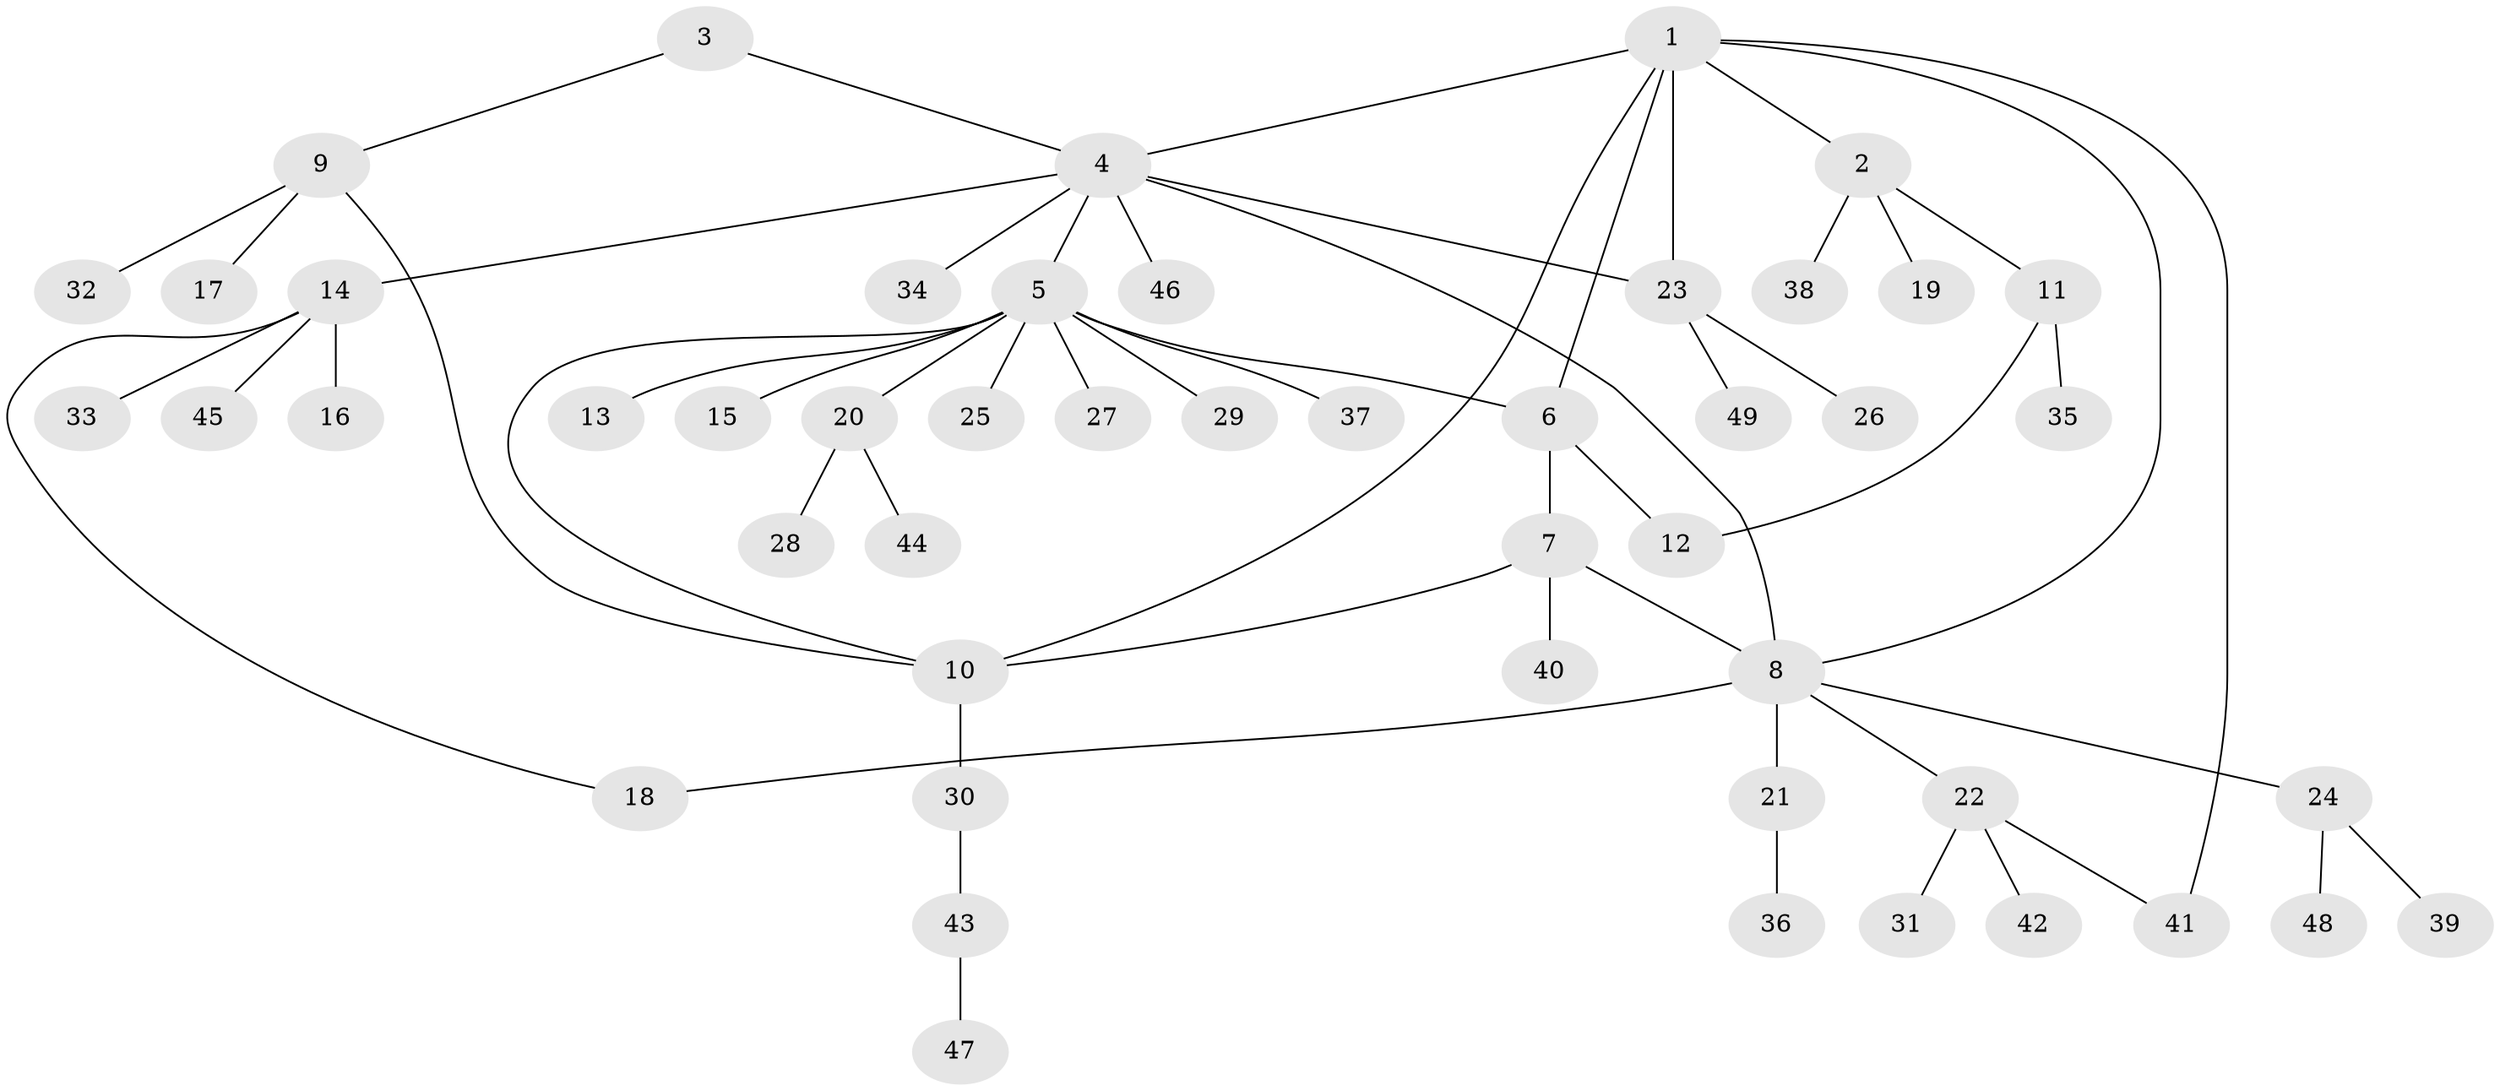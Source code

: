 // Generated by graph-tools (version 1.1) at 2025/50/03/09/25 03:50:33]
// undirected, 49 vertices, 58 edges
graph export_dot {
graph [start="1"]
  node [color=gray90,style=filled];
  1;
  2;
  3;
  4;
  5;
  6;
  7;
  8;
  9;
  10;
  11;
  12;
  13;
  14;
  15;
  16;
  17;
  18;
  19;
  20;
  21;
  22;
  23;
  24;
  25;
  26;
  27;
  28;
  29;
  30;
  31;
  32;
  33;
  34;
  35;
  36;
  37;
  38;
  39;
  40;
  41;
  42;
  43;
  44;
  45;
  46;
  47;
  48;
  49;
  1 -- 2;
  1 -- 4;
  1 -- 6;
  1 -- 8;
  1 -- 10;
  1 -- 23;
  1 -- 41;
  2 -- 11;
  2 -- 19;
  2 -- 38;
  3 -- 4;
  3 -- 9;
  4 -- 5;
  4 -- 8;
  4 -- 14;
  4 -- 23;
  4 -- 34;
  4 -- 46;
  5 -- 6;
  5 -- 10;
  5 -- 13;
  5 -- 15;
  5 -- 20;
  5 -- 25;
  5 -- 27;
  5 -- 29;
  5 -- 37;
  6 -- 7;
  6 -- 12;
  7 -- 8;
  7 -- 10;
  7 -- 40;
  8 -- 18;
  8 -- 21;
  8 -- 22;
  8 -- 24;
  9 -- 10;
  9 -- 17;
  9 -- 32;
  10 -- 30;
  11 -- 12;
  11 -- 35;
  14 -- 16;
  14 -- 18;
  14 -- 33;
  14 -- 45;
  20 -- 28;
  20 -- 44;
  21 -- 36;
  22 -- 31;
  22 -- 41;
  22 -- 42;
  23 -- 26;
  23 -- 49;
  24 -- 39;
  24 -- 48;
  30 -- 43;
  43 -- 47;
}
